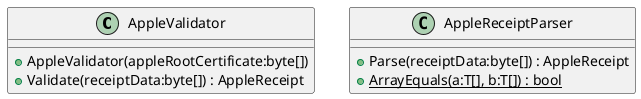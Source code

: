 @startuml
class AppleValidator {
    + AppleValidator(appleRootCertificate:byte[])
    + Validate(receiptData:byte[]) : AppleReceipt
}
class AppleReceiptParser {
    + Parse(receiptData:byte[]) : AppleReceipt
    + {static} ArrayEquals(a:T[], b:T[]) : bool
}
@enduml
